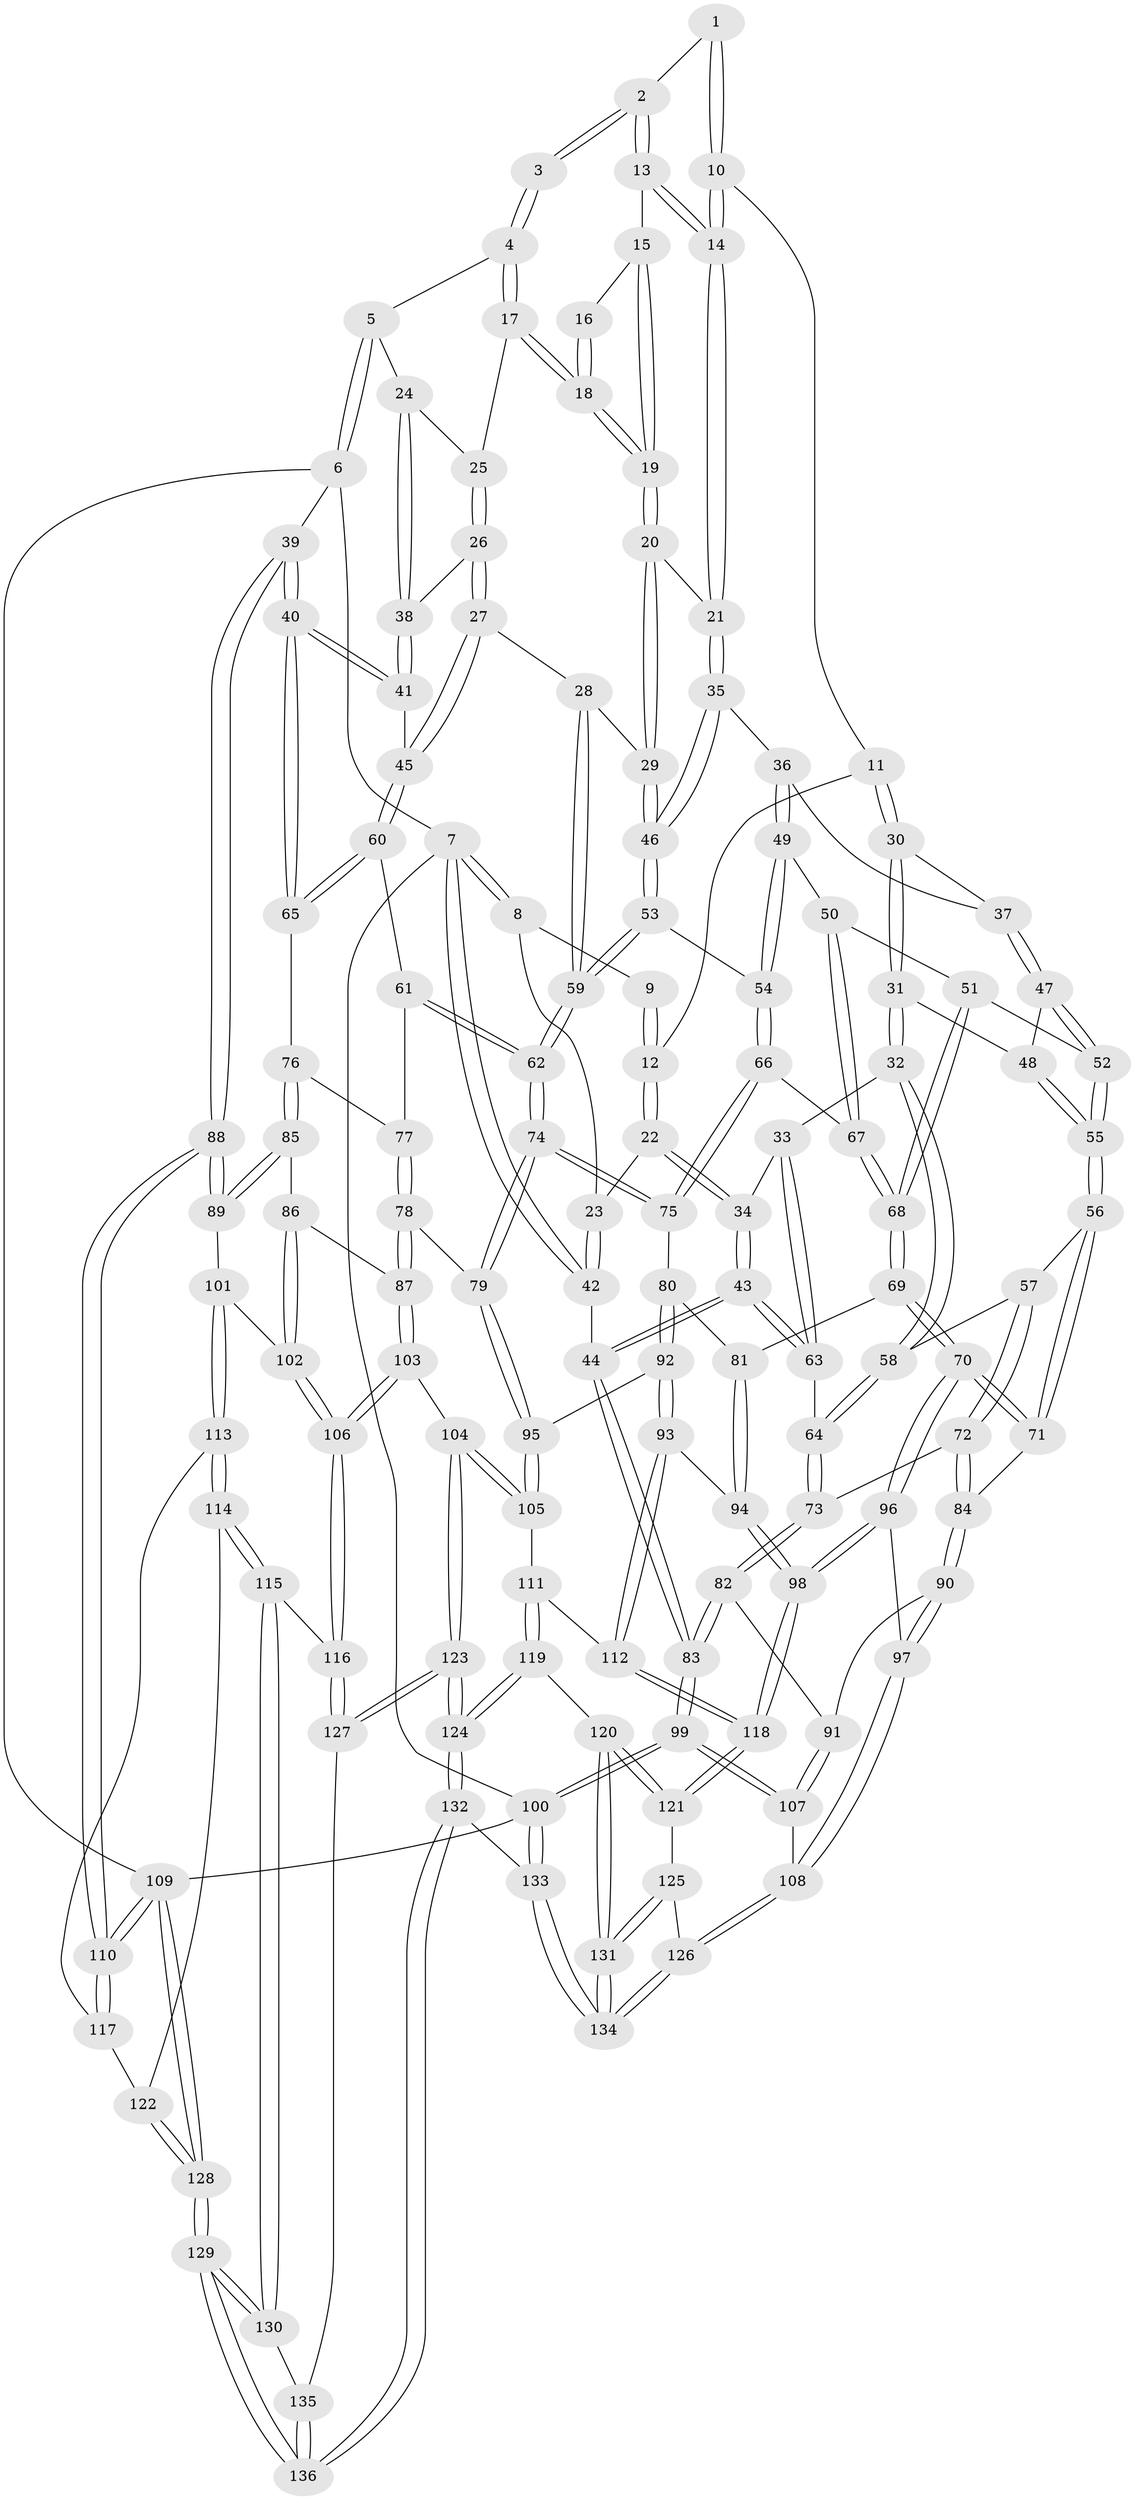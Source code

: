 // Generated by graph-tools (version 1.1) at 2025/12/02/27/25 16:12:00]
// undirected, 136 vertices, 337 edges
graph export_dot {
graph [start="1"]
  node [color=gray90,style=filled];
  1 [pos="+0.3831772409151495+0"];
  2 [pos="+0.47363292029490794+0"];
  3 [pos="+0.7176187759856341+0"];
  4 [pos="+0.7546066326050613+0"];
  5 [pos="+0.9263946298236004+0"];
  6 [pos="+1+0"];
  7 [pos="+0+0"];
  8 [pos="+0+0"];
  9 [pos="+0.15137171457513876+0"];
  10 [pos="+0.3104704479774513+0.10578672271709394"];
  11 [pos="+0.28445493907497565+0.12585524024635572"];
  12 [pos="+0.18875525055381986+0.07675176943264973"];
  13 [pos="+0.4642086713199101+0.040951649758323105"];
  14 [pos="+0.4440456523597093+0.12017464314843314"];
  15 [pos="+0.5712887964356401+0.1081010874198423"];
  16 [pos="+0.6185389615714678+0.0438357515125016"];
  17 [pos="+0.6480320968130691+0.15210927360317414"];
  18 [pos="+0.6320107831409855+0.1531810908024046"];
  19 [pos="+0.5702315078758832+0.18573143888716423"];
  20 [pos="+0.5690069530091794+0.18736558269568415"];
  21 [pos="+0.4603375647603343+0.18403092551344144"];
  22 [pos="+0.10993903794147067+0.16772191991247953"];
  23 [pos="+0.077876861441348+0.14674732987193642"];
  24 [pos="+0.815176930511379+0.0804904076899769"];
  25 [pos="+0.6566188019360116+0.1541377301611016"];
  26 [pos="+0.7015931759154398+0.2243498518470555"];
  27 [pos="+0.6841929695649286+0.27743515645637534"];
  28 [pos="+0.630669220082787+0.27921255371296066"];
  29 [pos="+0.6110609137043975+0.26635812298892725"];
  30 [pos="+0.2847288357823138+0.1302670757194094"];
  31 [pos="+0.2191251828331352+0.2600255853792054"];
  32 [pos="+0.17051415908791115+0.2711460022326392"];
  33 [pos="+0.1546964951877984+0.259784141081751"];
  34 [pos="+0.11762404405987115+0.2133101545639782"];
  35 [pos="+0.439068308175134+0.2182790438530599"];
  36 [pos="+0.4239566709957469+0.22813608471121008"];
  37 [pos="+0.37084976557218396+0.2296222046786411"];
  38 [pos="+0.8122962875938682+0.12134042159255619"];
  39 [pos="+1+0.38608956114476156"];
  40 [pos="+1+0.3626977730593327"];
  41 [pos="+0.8478406670294614+0.24138403645133977"];
  42 [pos="+0+0.18042496892996607"];
  43 [pos="+0+0.3356692404449647"];
  44 [pos="+0+0.3383291563345238"];
  45 [pos="+0.7308307869527786+0.31386831891993333"];
  46 [pos="+0.5161985284078767+0.312249414868841"];
  47 [pos="+0.30787314873536176+0.27105383425918733"];
  48 [pos="+0.2780800899072478+0.27786085889390916"];
  49 [pos="+0.41027786702394087+0.33793445898542285"];
  50 [pos="+0.3910796932227981+0.3543748016033685"];
  51 [pos="+0.38158256831189025+0.35724461564776844"];
  52 [pos="+0.3763486045120608+0.3576214033285723"];
  53 [pos="+0.5144569569340938+0.32422340573994574"];
  54 [pos="+0.48417438066327545+0.366586325107027"];
  55 [pos="+0.3045179585452665+0.3964492493812947"];
  56 [pos="+0.28511898643764244+0.43119641245219476"];
  57 [pos="+0.2127594800713183+0.37077924814005153"];
  58 [pos="+0.170114166579928+0.3152091841760794"];
  59 [pos="+0.5993919582620976+0.38524264607529807"];
  60 [pos="+0.735753324807635+0.33799205579395825"];
  61 [pos="+0.7132156587771641+0.39196422294965405"];
  62 [pos="+0.602553571623746+0.42240272242920646"];
  63 [pos="+0+0.36761419594484473"];
  64 [pos="+0.10084021150741167+0.4259468712303708"];
  65 [pos="+0.8695656976558884+0.4040741106684629"];
  66 [pos="+0.49630640262301756+0.42676169276480236"];
  67 [pos="+0.4283635398727082+0.4243207133081989"];
  68 [pos="+0.38437629383731964+0.4594921306511877"];
  69 [pos="+0.3462822205446983+0.5102574550534047"];
  70 [pos="+0.30412538374706105+0.511372266345766"];
  71 [pos="+0.28713148099050795+0.4939696301127743"];
  72 [pos="+0.1446029450378204+0.4906035666722077"];
  73 [pos="+0.11428923217040314+0.4746470218127"];
  74 [pos="+0.5660408329643402+0.4891769103354898"];
  75 [pos="+0.5502470694621988+0.4890260822300573"];
  76 [pos="+0.8037647538504789+0.46910243389576034"];
  77 [pos="+0.7350786364434351+0.44262309987976084"];
  78 [pos="+0.6567233700825522+0.5429186089167565"];
  79 [pos="+0.5880138676946708+0.5094014825000285"];
  80 [pos="+0.5142722929891674+0.51353209625237"];
  81 [pos="+0.39512579086298527+0.5293487592940581"];
  82 [pos="+0+0.5570277054893642"];
  83 [pos="+0+0.533544230416495"];
  84 [pos="+0.15547695018418897+0.49809478443045424"];
  85 [pos="+0.8028718995370359+0.5084363931395518"];
  86 [pos="+0.7284721379227019+0.5666948420137562"];
  87 [pos="+0.675992580961068+0.564939422660007"];
  88 [pos="+1+0.48508857959633167"];
  89 [pos="+0.8747739340310136+0.5709044220688416"];
  90 [pos="+0.14599537658294148+0.6143975710187409"];
  91 [pos="+0.033922976062952165+0.605651143062953"];
  92 [pos="+0.4857016731250523+0.6258475517102158"];
  93 [pos="+0.45358453808348653+0.6519689267937588"];
  94 [pos="+0.42514853098897243+0.6413419635197799"];
  95 [pos="+0.5597738688438751+0.6488099401709991"];
  96 [pos="+0.2762493471737626+0.665221871611377"];
  97 [pos="+0.19170578543046135+0.6815720952383417"];
  98 [pos="+0.30143490796483713+0.6852245455647877"];
  99 [pos="+0+0.9237585829150134"];
  100 [pos="+0+1"];
  101 [pos="+0.8312556368532993+0.6399765346466058"];
  102 [pos="+0.8030200231933136+0.6363964407778552"];
  103 [pos="+0.6591584381301937+0.6971276813105272"];
  104 [pos="+0.6004966281270022+0.7092418586147289"];
  105 [pos="+0.5910887485198978+0.7030810462652521"];
  106 [pos="+0.6944921797662932+0.7212986766785066"];
  107 [pos="+0.07498459185333513+0.823823176417619"];
  108 [pos="+0.07825339603066865+0.824012358387442"];
  109 [pos="+1+1"];
  110 [pos="+1+0.5859426080581344"];
  111 [pos="+0.47933307431338495+0.7063635832872853"];
  112 [pos="+0.4564647259144605+0.6620402893043847"];
  113 [pos="+0.8323676999403528+0.6421526110798003"];
  114 [pos="+0.8340691819917687+0.7766751276266489"];
  115 [pos="+0.7652943405341451+0.8310981513692317"];
  116 [pos="+0.7582586907806551+0.8270085007572697"];
  117 [pos="+0.9645230271606117+0.6970573592765803"];
  118 [pos="+0.34814013151549417+0.7870486132325958"];
  119 [pos="+0.4441539715011942+0.8239097539150609"];
  120 [pos="+0.37705643874981304+0.8152605511070826"];
  121 [pos="+0.34858009952156227+0.7883832650276482"];
  122 [pos="+0.9045454312477599+0.7686875478870873"];
  123 [pos="+0.5286293371580505+0.8778238692718501"];
  124 [pos="+0.5273039838357018+0.878192799884917"];
  125 [pos="+0.2563719153784044+0.8247463690506411"];
  126 [pos="+0.1254135329725895+0.8612282595252205"];
  127 [pos="+0.5306075604048062+0.8782322638147834"];
  128 [pos="+1+1"];
  129 [pos="+0.9602549680574715+1"];
  130 [pos="+0.8552990806645562+1"];
  131 [pos="+0.3093696370969934+0.9639779892331853"];
  132 [pos="+0.41197905006027236+1"];
  133 [pos="+0.28356032449925855+1"];
  134 [pos="+0.2611135829946218+1"];
  135 [pos="+0.5676870879505147+0.9086316187735922"];
  136 [pos="+0.6616338132979523+1"];
  1 -- 2;
  1 -- 10;
  1 -- 10;
  2 -- 3;
  2 -- 3;
  2 -- 13;
  2 -- 13;
  3 -- 4;
  3 -- 4;
  4 -- 5;
  4 -- 17;
  4 -- 17;
  5 -- 6;
  5 -- 6;
  5 -- 24;
  6 -- 7;
  6 -- 39;
  6 -- 109;
  7 -- 8;
  7 -- 8;
  7 -- 42;
  7 -- 42;
  7 -- 100;
  8 -- 9;
  8 -- 23;
  9 -- 12;
  9 -- 12;
  10 -- 11;
  10 -- 14;
  10 -- 14;
  11 -- 12;
  11 -- 30;
  11 -- 30;
  12 -- 22;
  12 -- 22;
  13 -- 14;
  13 -- 14;
  13 -- 15;
  14 -- 21;
  14 -- 21;
  15 -- 16;
  15 -- 19;
  15 -- 19;
  16 -- 18;
  16 -- 18;
  17 -- 18;
  17 -- 18;
  17 -- 25;
  18 -- 19;
  18 -- 19;
  19 -- 20;
  19 -- 20;
  20 -- 21;
  20 -- 29;
  20 -- 29;
  21 -- 35;
  21 -- 35;
  22 -- 23;
  22 -- 34;
  22 -- 34;
  23 -- 42;
  23 -- 42;
  24 -- 25;
  24 -- 38;
  24 -- 38;
  25 -- 26;
  25 -- 26;
  26 -- 27;
  26 -- 27;
  26 -- 38;
  27 -- 28;
  27 -- 45;
  27 -- 45;
  28 -- 29;
  28 -- 59;
  28 -- 59;
  29 -- 46;
  29 -- 46;
  30 -- 31;
  30 -- 31;
  30 -- 37;
  31 -- 32;
  31 -- 32;
  31 -- 48;
  32 -- 33;
  32 -- 58;
  32 -- 58;
  33 -- 34;
  33 -- 63;
  33 -- 63;
  34 -- 43;
  34 -- 43;
  35 -- 36;
  35 -- 46;
  35 -- 46;
  36 -- 37;
  36 -- 49;
  36 -- 49;
  37 -- 47;
  37 -- 47;
  38 -- 41;
  38 -- 41;
  39 -- 40;
  39 -- 40;
  39 -- 88;
  39 -- 88;
  40 -- 41;
  40 -- 41;
  40 -- 65;
  40 -- 65;
  41 -- 45;
  42 -- 44;
  43 -- 44;
  43 -- 44;
  43 -- 63;
  43 -- 63;
  44 -- 83;
  44 -- 83;
  45 -- 60;
  45 -- 60;
  46 -- 53;
  46 -- 53;
  47 -- 48;
  47 -- 52;
  47 -- 52;
  48 -- 55;
  48 -- 55;
  49 -- 50;
  49 -- 54;
  49 -- 54;
  50 -- 51;
  50 -- 67;
  50 -- 67;
  51 -- 52;
  51 -- 68;
  51 -- 68;
  52 -- 55;
  52 -- 55;
  53 -- 54;
  53 -- 59;
  53 -- 59;
  54 -- 66;
  54 -- 66;
  55 -- 56;
  55 -- 56;
  56 -- 57;
  56 -- 71;
  56 -- 71;
  57 -- 58;
  57 -- 72;
  57 -- 72;
  58 -- 64;
  58 -- 64;
  59 -- 62;
  59 -- 62;
  60 -- 61;
  60 -- 65;
  60 -- 65;
  61 -- 62;
  61 -- 62;
  61 -- 77;
  62 -- 74;
  62 -- 74;
  63 -- 64;
  64 -- 73;
  64 -- 73;
  65 -- 76;
  66 -- 67;
  66 -- 75;
  66 -- 75;
  67 -- 68;
  67 -- 68;
  68 -- 69;
  68 -- 69;
  69 -- 70;
  69 -- 70;
  69 -- 81;
  70 -- 71;
  70 -- 71;
  70 -- 96;
  70 -- 96;
  71 -- 84;
  72 -- 73;
  72 -- 84;
  72 -- 84;
  73 -- 82;
  73 -- 82;
  74 -- 75;
  74 -- 75;
  74 -- 79;
  74 -- 79;
  75 -- 80;
  76 -- 77;
  76 -- 85;
  76 -- 85;
  77 -- 78;
  77 -- 78;
  78 -- 79;
  78 -- 87;
  78 -- 87;
  79 -- 95;
  79 -- 95;
  80 -- 81;
  80 -- 92;
  80 -- 92;
  81 -- 94;
  81 -- 94;
  82 -- 83;
  82 -- 83;
  82 -- 91;
  83 -- 99;
  83 -- 99;
  84 -- 90;
  84 -- 90;
  85 -- 86;
  85 -- 89;
  85 -- 89;
  86 -- 87;
  86 -- 102;
  86 -- 102;
  87 -- 103;
  87 -- 103;
  88 -- 89;
  88 -- 89;
  88 -- 110;
  88 -- 110;
  89 -- 101;
  90 -- 91;
  90 -- 97;
  90 -- 97;
  91 -- 107;
  91 -- 107;
  92 -- 93;
  92 -- 93;
  92 -- 95;
  93 -- 94;
  93 -- 112;
  93 -- 112;
  94 -- 98;
  94 -- 98;
  95 -- 105;
  95 -- 105;
  96 -- 97;
  96 -- 98;
  96 -- 98;
  97 -- 108;
  97 -- 108;
  98 -- 118;
  98 -- 118;
  99 -- 100;
  99 -- 100;
  99 -- 107;
  99 -- 107;
  100 -- 133;
  100 -- 133;
  100 -- 109;
  101 -- 102;
  101 -- 113;
  101 -- 113;
  102 -- 106;
  102 -- 106;
  103 -- 104;
  103 -- 106;
  103 -- 106;
  104 -- 105;
  104 -- 105;
  104 -- 123;
  104 -- 123;
  105 -- 111;
  106 -- 116;
  106 -- 116;
  107 -- 108;
  108 -- 126;
  108 -- 126;
  109 -- 110;
  109 -- 110;
  109 -- 128;
  109 -- 128;
  110 -- 117;
  110 -- 117;
  111 -- 112;
  111 -- 119;
  111 -- 119;
  112 -- 118;
  112 -- 118;
  113 -- 114;
  113 -- 114;
  113 -- 117;
  114 -- 115;
  114 -- 115;
  114 -- 122;
  115 -- 116;
  115 -- 130;
  115 -- 130;
  116 -- 127;
  116 -- 127;
  117 -- 122;
  118 -- 121;
  118 -- 121;
  119 -- 120;
  119 -- 124;
  119 -- 124;
  120 -- 121;
  120 -- 121;
  120 -- 131;
  120 -- 131;
  121 -- 125;
  122 -- 128;
  122 -- 128;
  123 -- 124;
  123 -- 124;
  123 -- 127;
  123 -- 127;
  124 -- 132;
  124 -- 132;
  125 -- 126;
  125 -- 131;
  125 -- 131;
  126 -- 134;
  126 -- 134;
  127 -- 135;
  128 -- 129;
  128 -- 129;
  129 -- 130;
  129 -- 130;
  129 -- 136;
  129 -- 136;
  130 -- 135;
  131 -- 134;
  131 -- 134;
  132 -- 133;
  132 -- 136;
  132 -- 136;
  133 -- 134;
  133 -- 134;
  135 -- 136;
  135 -- 136;
}
